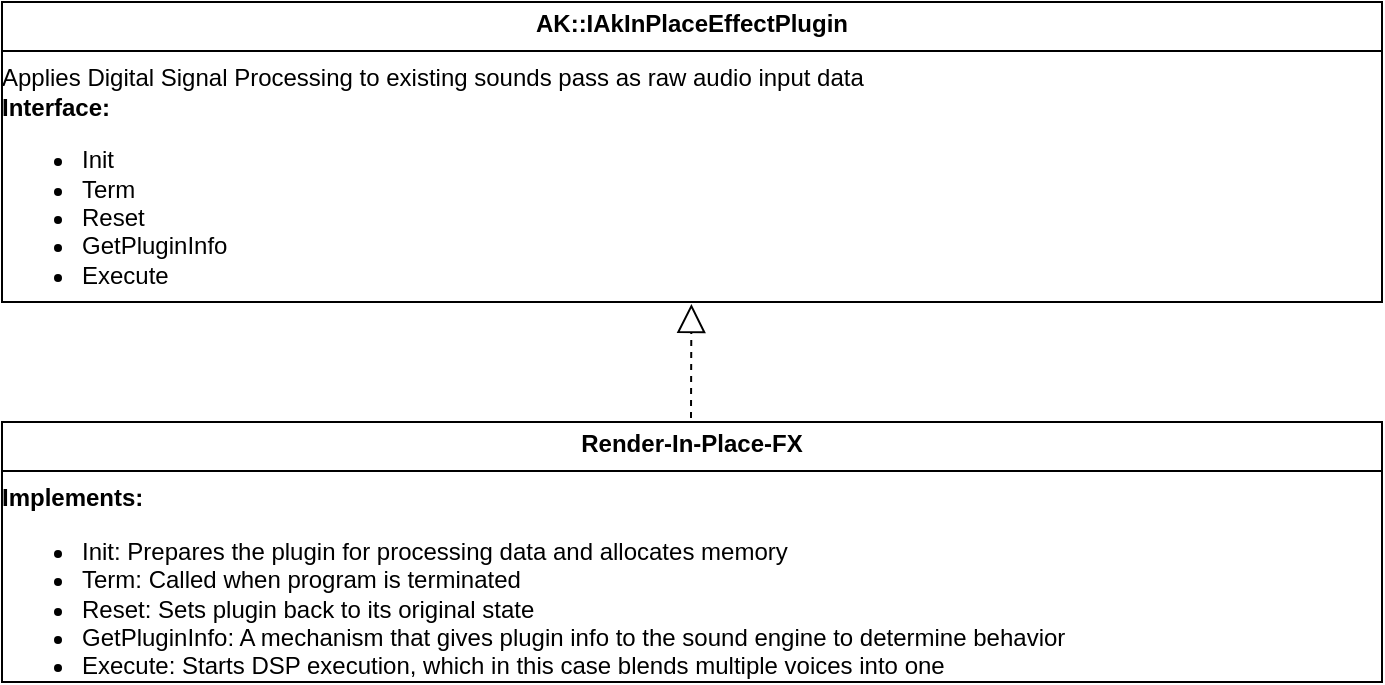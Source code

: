 <mxfile version="26.0.16">
  <diagram name="Page-1" id="hTqdF-e7lOscqvMxLip4">
    <mxGraphModel dx="880" dy="426" grid="1" gridSize="10" guides="1" tooltips="1" connect="1" arrows="1" fold="1" page="1" pageScale="1" pageWidth="850" pageHeight="1100" math="0" shadow="0">
      <root>
        <mxCell id="0" />
        <mxCell id="1" parent="0" />
        <mxCell id="7aQB0vsyOE-kVPlmIeDC-1" value="&lt;p style=&quot;margin:0px;margin-top:4px;text-align:center;&quot;&gt;&lt;b&gt;Render-In-Place-FX&lt;/b&gt;&lt;/p&gt;&lt;hr size=&quot;1&quot; style=&quot;border-style:solid;&quot;&gt;&lt;b&gt;Implements:&lt;/b&gt;&lt;div style=&quot;height: 2px;&quot;&gt;&lt;ul&gt;&lt;li&gt;&lt;span style=&quot;background-color: transparent; color: light-dark(rgb(0, 0, 0), rgb(255, 255, 255));&quot;&gt;Init: Prepares the plugin for processing data and allocates memory&lt;/span&gt;&lt;br&gt;&lt;/li&gt;&lt;li&gt;Term: Called when program is terminated&lt;/li&gt;&lt;li&gt;Reset: Sets plugin back to its original state&lt;/li&gt;&lt;li&gt;GetPluginInfo: A mechanism that gives plugin info to the sound engine to determine behavior&lt;/li&gt;&lt;li&gt;Execute: Starts DSP execution, which in this case blends multiple voices into one&lt;/li&gt;&lt;/ul&gt;&lt;/div&gt;" style="verticalAlign=top;align=left;overflow=fill;html=1;whiteSpace=wrap;" vertex="1" parent="1">
          <mxGeometry x="130" y="340" width="690" height="130" as="geometry" />
        </mxCell>
        <mxCell id="7aQB0vsyOE-kVPlmIeDC-2" value="&lt;p style=&quot;margin:0px;margin-top:4px;text-align:center;&quot;&gt;&lt;b style=&quot;background-color: transparent; color: light-dark(rgb(0, 0, 0), rgb(255, 255, 255));&quot;&gt;AK::IAkInPlaceEffectPlugin&lt;/b&gt;&lt;/p&gt;&lt;hr size=&quot;1&quot; style=&quot;border-style:solid;&quot;&gt;Applies Digital Signal Processing to existing sounds pass as raw audio input data&lt;div&gt;&lt;b style=&quot;background-color: transparent; color: light-dark(rgb(0, 0, 0), rgb(255, 255, 255)); text-wrap: nowrap;&quot;&gt;Interface:&amp;nbsp;&lt;/b&gt;&lt;div style=&quot;height:2px;&quot;&gt;&lt;ul&gt;&lt;li&gt;&lt;span style=&quot;background-color: transparent; color: light-dark(rgb(0, 0, 0), rgb(255, 255, 255));&quot;&gt;Init&lt;/span&gt;&lt;br&gt;&lt;/li&gt;&lt;li&gt;Term&lt;/li&gt;&lt;li&gt;Reset&lt;/li&gt;&lt;li&gt;GetPluginInfo&lt;/li&gt;&lt;li&gt;Execute&lt;/li&gt;&lt;/ul&gt;&lt;/div&gt;&lt;/div&gt;" style="verticalAlign=top;align=left;overflow=fill;html=1;whiteSpace=wrap;" vertex="1" parent="1">
          <mxGeometry x="130" y="130" width="690" height="150" as="geometry" />
        </mxCell>
        <mxCell id="7aQB0vsyOE-kVPlmIeDC-6" value="" style="endArrow=block;dashed=1;endFill=0;endSize=12;html=1;rounded=0;entryX=0.399;entryY=0.051;entryDx=0;entryDy=0;entryPerimeter=0;" edge="1" parent="1">
          <mxGeometry width="160" relative="1" as="geometry">
            <mxPoint x="474.5" y="338.0" as="sourcePoint" />
            <mxPoint x="474.7" y="280.96" as="targetPoint" />
          </mxGeometry>
        </mxCell>
      </root>
    </mxGraphModel>
  </diagram>
</mxfile>
